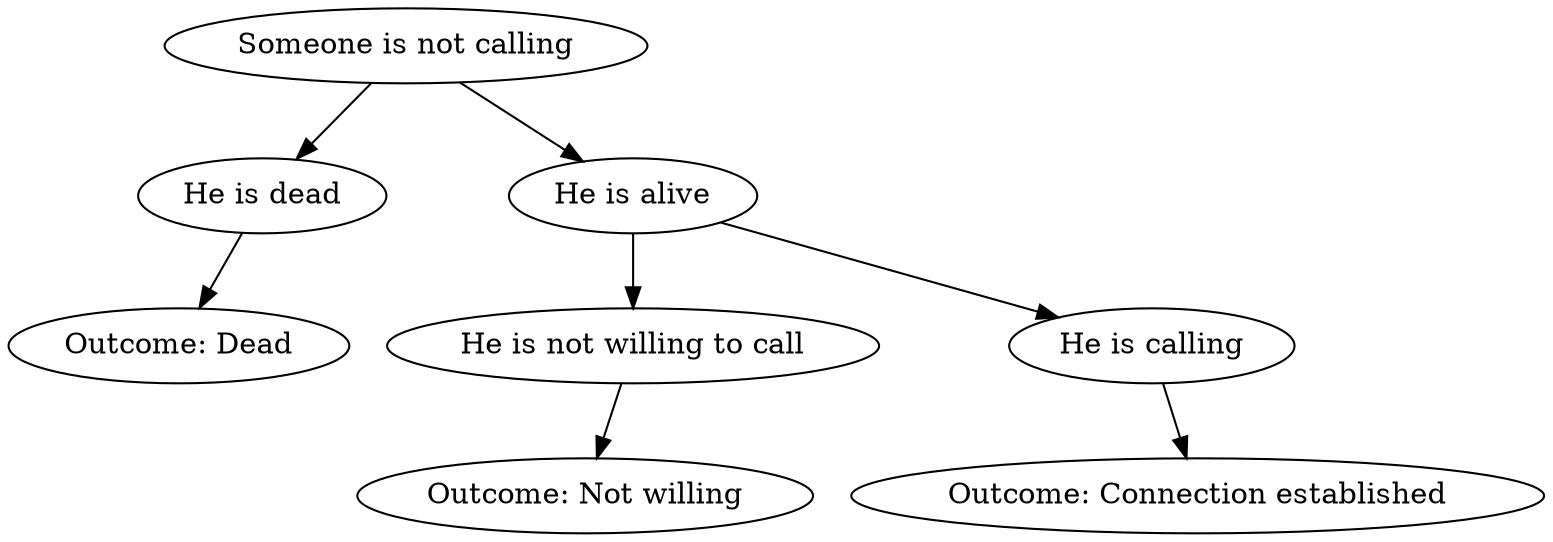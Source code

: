 
digraph {
    A [label="Someone is not calling"]
    B [label="He is dead"]
    C [label="He is alive"]
    D [label="He is not willing to call"]
    E [label="He is calling"]
    F [label="Outcome: Dead"]
    G [label="Outcome: Not willing"]
    H [label="Outcome: Connection established"]
    A -> B
    B -> F
    A -> C
    C -> D
    D -> G
    C -> E
    E -> H
}
